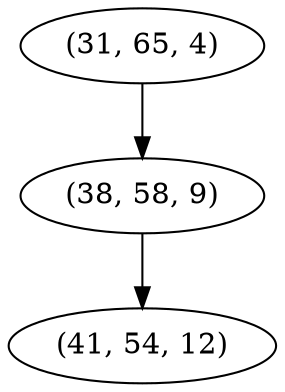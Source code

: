 digraph tree {
    "(31, 65, 4)";
    "(38, 58, 9)";
    "(41, 54, 12)";
    "(31, 65, 4)" -> "(38, 58, 9)";
    "(38, 58, 9)" -> "(41, 54, 12)";
}
